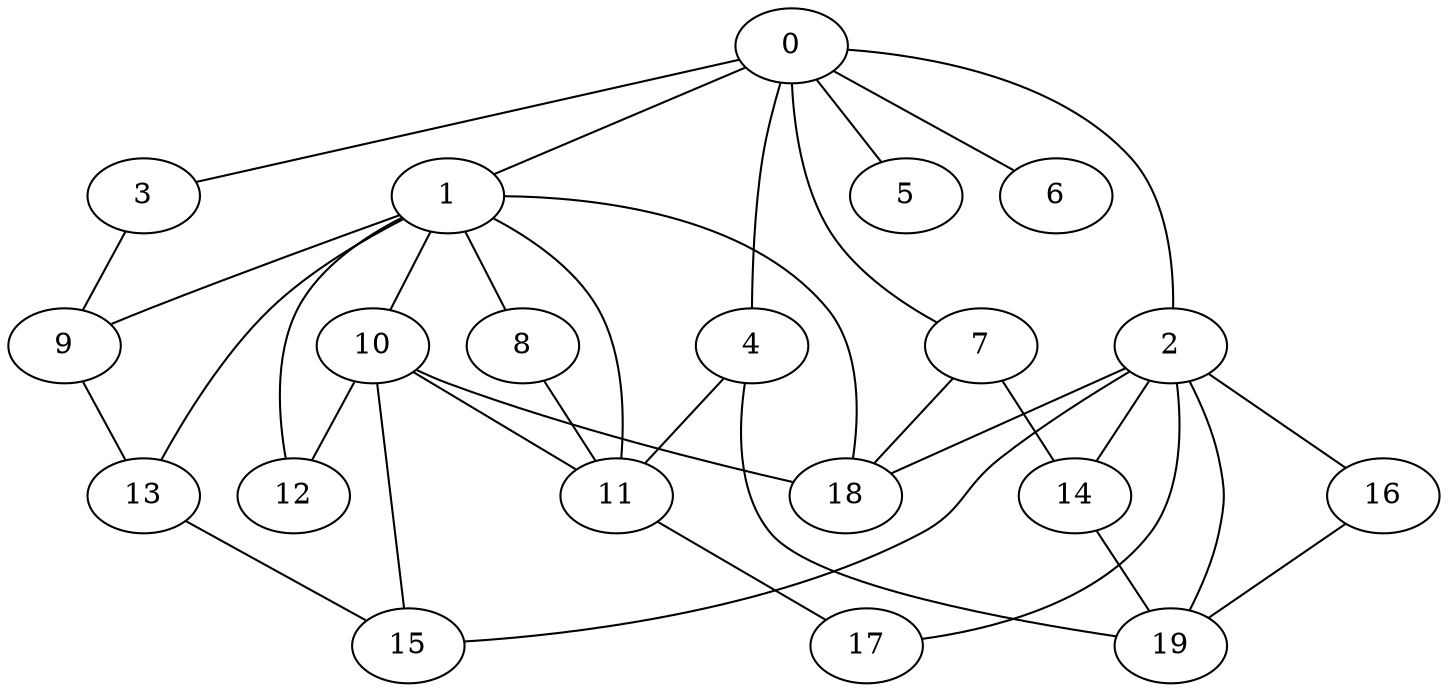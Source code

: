 
graph graphname {
    0 -- 1
0 -- 2
0 -- 3
0 -- 4
0 -- 5
0 -- 6
0 -- 7
1 -- 8
1 -- 9
1 -- 10
1 -- 11
1 -- 12
1 -- 13
1 -- 18
2 -- 14
2 -- 15
2 -- 16
2 -- 17
2 -- 18
2 -- 19
3 -- 9
4 -- 19
4 -- 11
7 -- 14
7 -- 18
8 -- 11
9 -- 13
10 -- 11
10 -- 12
10 -- 18
10 -- 15
11 -- 17
13 -- 15
14 -- 19
16 -- 19

}
